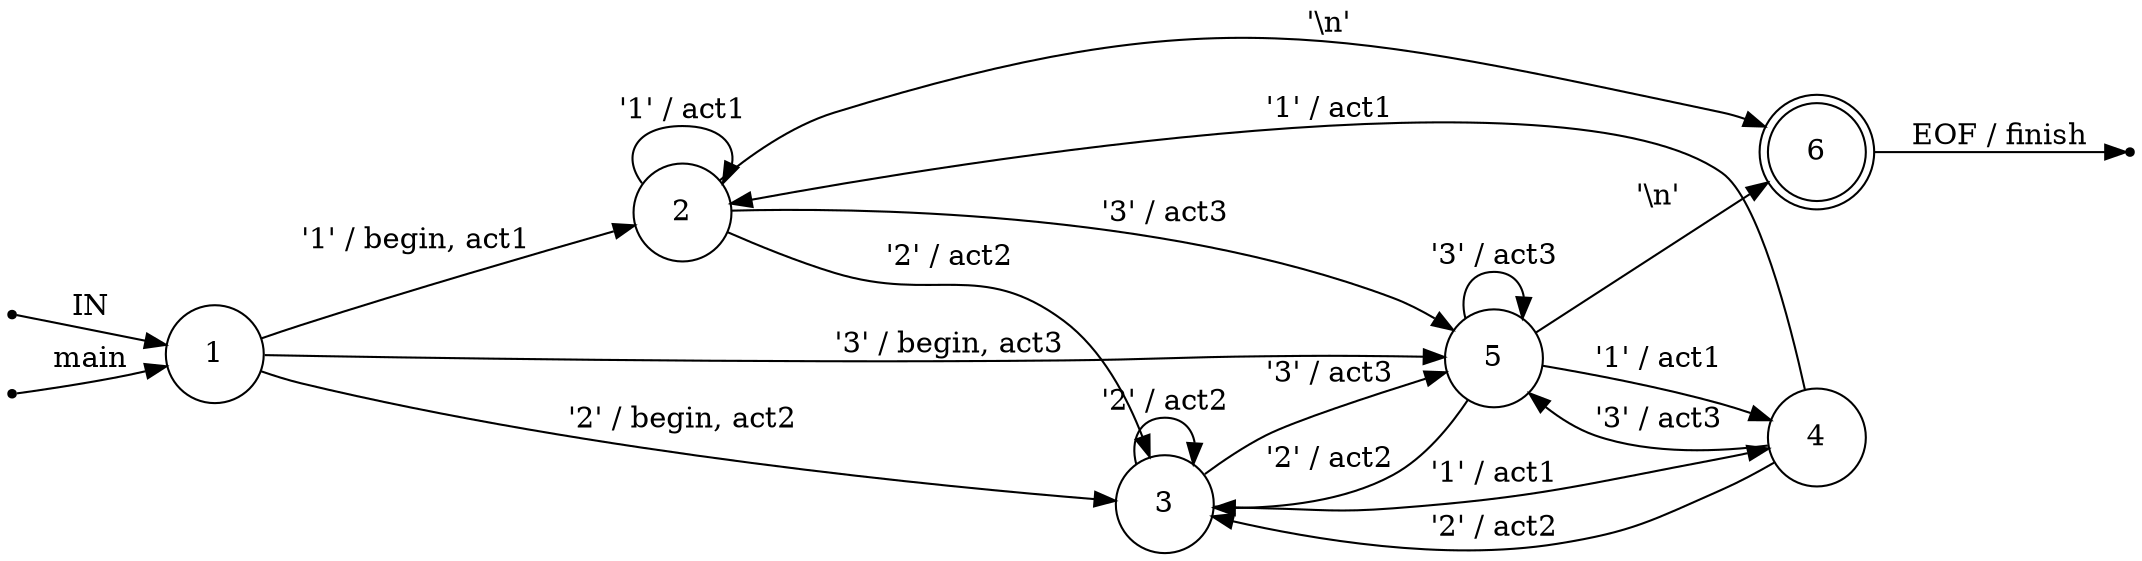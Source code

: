 digraph StateChart {
	rankdir=LR;
	node [ shape = point ];
	ENTRY;
	en_1;
	eof_6;
	node [ shape = circle, height = 0.2 ];
	node [ fixedsize = true, height = 0.65, shape = doublecircle ];
	6;
	node [ shape = circle ];
	1 -> 2 [ label = "'1' / begin, act1" ];
	1 -> 3 [ label = "'2' / begin, act2" ];
	1 -> 5 [ label = "'3' / begin, act3" ];
	2 -> 6 [ label = "'\\n'" ];
	2 -> 2 [ label = "'1' / act1" ];
	2 -> 3 [ label = "'2' / act2" ];
	2 -> 5 [ label = "'3' / act3" ];
	3 -> 4 [ label = "'1' / act1" ];
	3 -> 3 [ label = "'2' / act2" ];
	3 -> 5 [ label = "'3' / act3" ];
	4 -> 2 [ label = "'1' / act1" ];
	4 -> 3 [ label = "'2' / act2" ];
	4 -> 5 [ label = "'3' / act3" ];
	5 -> 6 [ label = "'\\n'" ];
	5 -> 4 [ label = "'1' / act1" ];
	5 -> 3 [ label = "'2' / act2" ];
	5 -> 5 [ label = "'3' / act3" ];
	ENTRY -> 1 [ label = "IN" ];
	en_1 -> 1 [ label = "main" ];
	6 -> eof_6 [ label = "EOF / finish" ];
}
